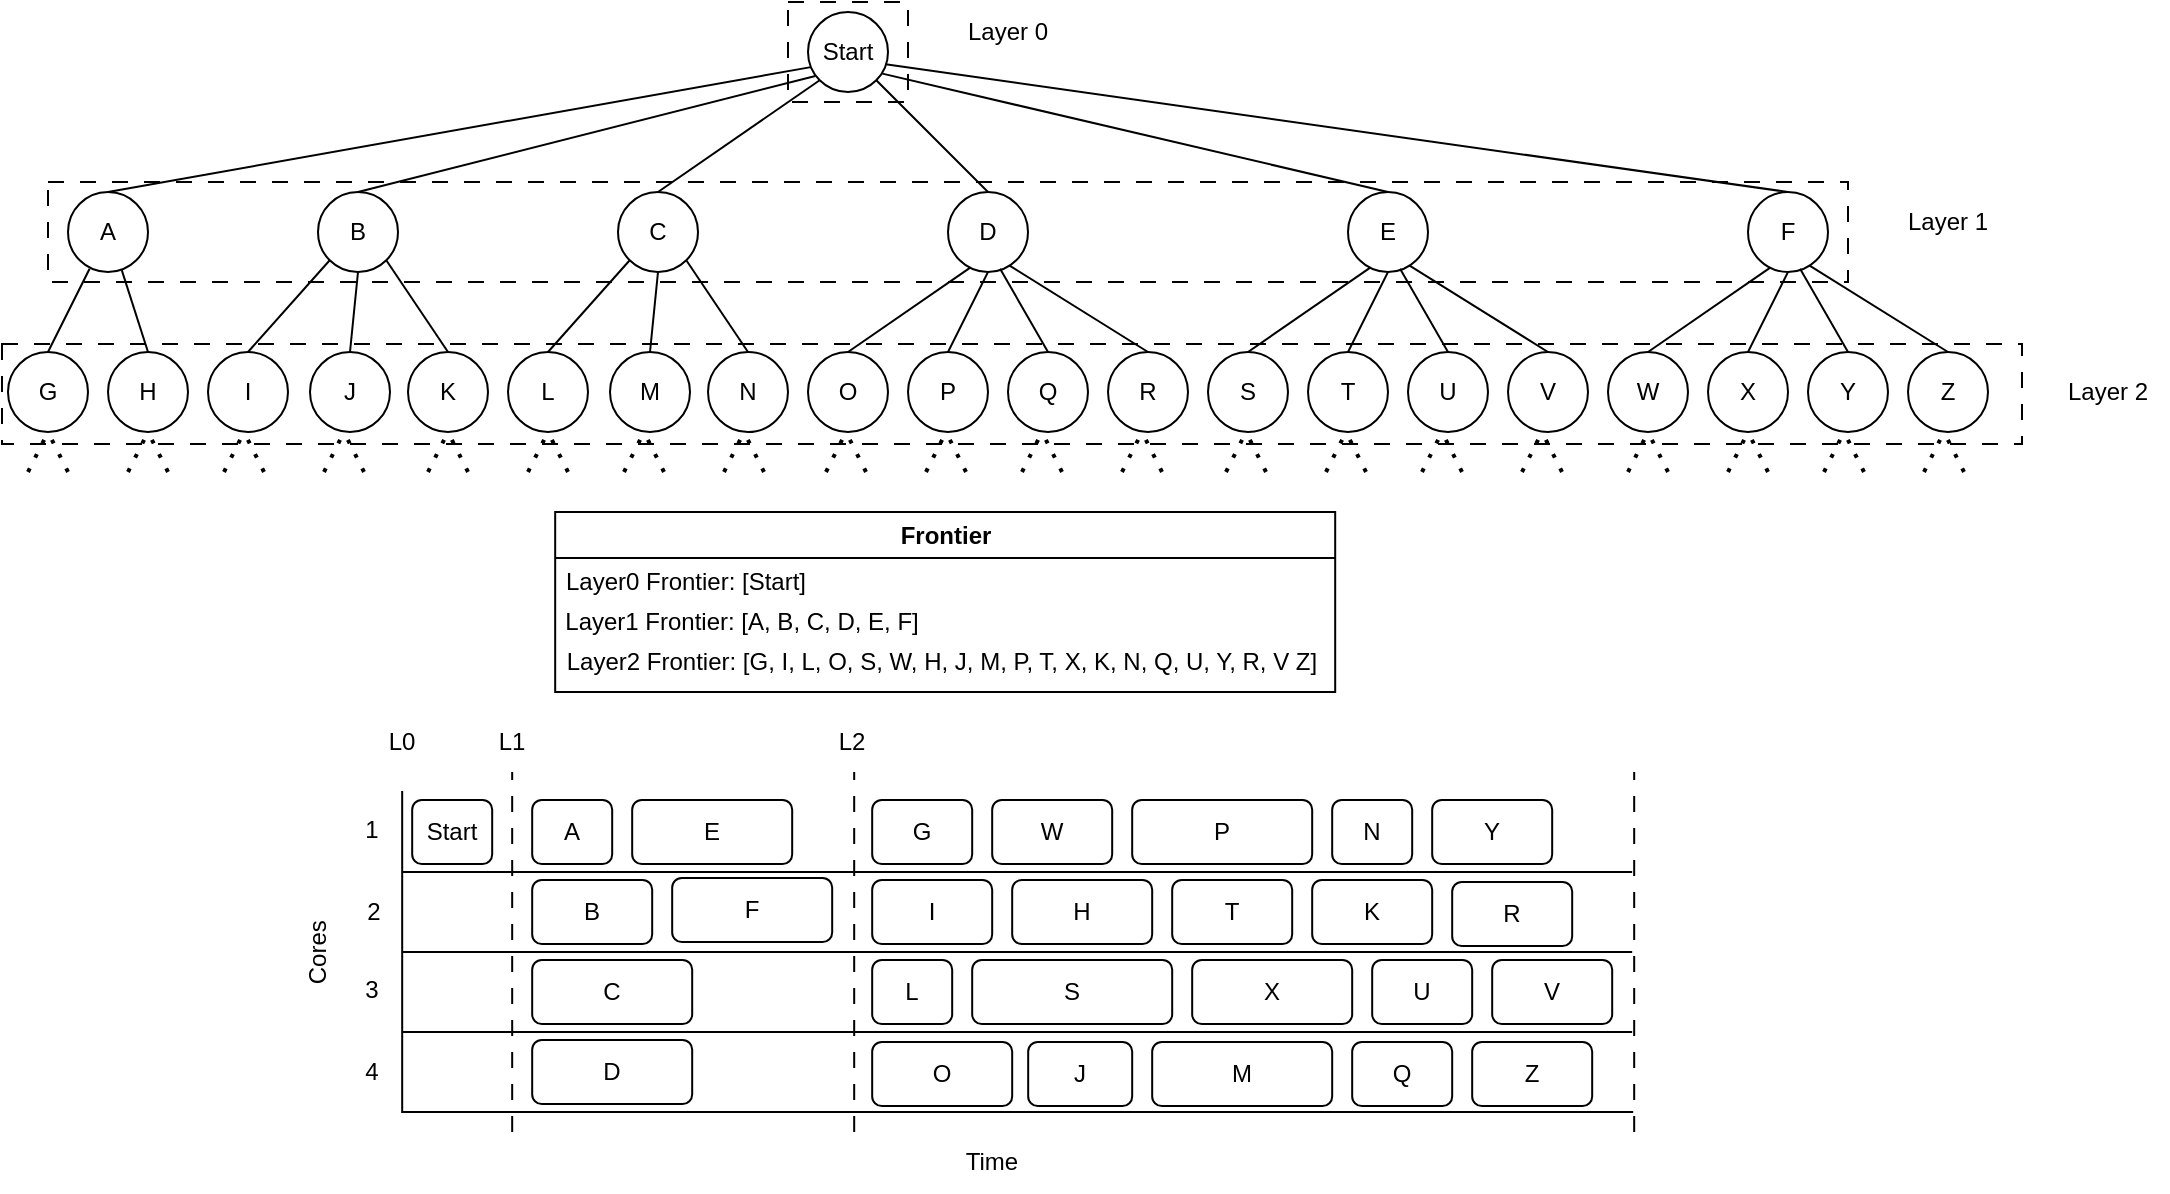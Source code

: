 <mxfile version="26.2.14">
  <diagram name="Page-1" id="uaMm4SDR-q0XfPR3CSGH">
    <mxGraphModel dx="1722" dy="1040" grid="1" gridSize="10" guides="1" tooltips="1" connect="1" arrows="1" fold="1" page="1" pageScale="1" pageWidth="850" pageHeight="1100" math="1" shadow="0">
      <root>
        <mxCell id="0" />
        <mxCell id="1" parent="0" />
        <mxCell id="ebCbkRVBjpw3awejZStd-2" value="Start" style="ellipse;whiteSpace=wrap;html=1;aspect=fixed;" parent="1" vertex="1">
          <mxGeometry x="410" y="70" width="40" height="40" as="geometry" />
        </mxCell>
        <mxCell id="ebCbkRVBjpw3awejZStd-3" value="A" style="ellipse;whiteSpace=wrap;html=1;aspect=fixed;" parent="1" vertex="1">
          <mxGeometry x="40" y="160" width="40" height="40" as="geometry" />
        </mxCell>
        <mxCell id="ebCbkRVBjpw3awejZStd-11" value="B" style="ellipse;whiteSpace=wrap;html=1;aspect=fixed;" parent="1" vertex="1">
          <mxGeometry x="165" y="160" width="40" height="40" as="geometry" />
        </mxCell>
        <mxCell id="ebCbkRVBjpw3awejZStd-16" value="" style="endArrow=none;html=1;rounded=0;entryX=0.036;entryY=0.689;entryDx=0;entryDy=0;entryPerimeter=0;exitX=0.5;exitY=0;exitDx=0;exitDy=0;" parent="1" target="ebCbkRVBjpw3awejZStd-2" edge="1" source="ebCbkRVBjpw3awejZStd-3">
          <mxGeometry width="50" height="50" relative="1" as="geometry">
            <mxPoint x="210" y="160" as="sourcePoint" />
            <mxPoint x="260" y="110" as="targetPoint" />
          </mxGeometry>
        </mxCell>
        <mxCell id="ebCbkRVBjpw3awejZStd-17" value="" style="endArrow=none;html=1;rounded=0;entryX=0.092;entryY=0.799;entryDx=0;entryDy=0;entryPerimeter=0;exitX=0.5;exitY=0;exitDx=0;exitDy=0;" parent="1" source="ebCbkRVBjpw3awejZStd-11" target="ebCbkRVBjpw3awejZStd-2" edge="1">
          <mxGeometry width="50" height="50" relative="1" as="geometry">
            <mxPoint x="264" y="160" as="sourcePoint" />
            <mxPoint x="375" y="118" as="targetPoint" />
          </mxGeometry>
        </mxCell>
        <mxCell id="ebCbkRVBjpw3awejZStd-19" value="" style="endArrow=none;html=1;rounded=0;entryX=0;entryY=1;entryDx=0;entryDy=0;exitX=0.5;exitY=0;exitDx=0;exitDy=0;" parent="1" source="QKBSM7TQuIK_Stcnz63s-67" target="ebCbkRVBjpw3awejZStd-2" edge="1">
          <mxGeometry width="50" height="50" relative="1" as="geometry">
            <mxPoint x="350" y="160" as="sourcePoint" />
            <mxPoint x="421" y="118" as="targetPoint" />
          </mxGeometry>
        </mxCell>
        <mxCell id="QKBSM7TQuIK_Stcnz63s-1" value="G" style="ellipse;whiteSpace=wrap;html=1;aspect=fixed;" vertex="1" parent="1">
          <mxGeometry x="10" y="240" width="40" height="40" as="geometry" />
        </mxCell>
        <mxCell id="QKBSM7TQuIK_Stcnz63s-2" value="H" style="ellipse;whiteSpace=wrap;html=1;aspect=fixed;" vertex="1" parent="1">
          <mxGeometry x="60" y="240" width="40" height="40" as="geometry" />
        </mxCell>
        <mxCell id="QKBSM7TQuIK_Stcnz63s-3" value="I" style="ellipse;whiteSpace=wrap;html=1;aspect=fixed;" vertex="1" parent="1">
          <mxGeometry x="110" y="240" width="40" height="40" as="geometry" />
        </mxCell>
        <mxCell id="QKBSM7TQuIK_Stcnz63s-4" value="J" style="ellipse;whiteSpace=wrap;html=1;aspect=fixed;" vertex="1" parent="1">
          <mxGeometry x="161" y="240" width="40" height="40" as="geometry" />
        </mxCell>
        <mxCell id="QKBSM7TQuIK_Stcnz63s-5" value="K" style="ellipse;whiteSpace=wrap;html=1;aspect=fixed;" vertex="1" parent="1">
          <mxGeometry x="210" y="240" width="40" height="40" as="geometry" />
        </mxCell>
        <mxCell id="QKBSM7TQuIK_Stcnz63s-13" value="" style="endArrow=none;html=1;rounded=0;exitX=0.5;exitY=0;exitDx=0;exitDy=0;entryX=0.27;entryY=0.96;entryDx=0;entryDy=0;entryPerimeter=0;" edge="1" parent="1" source="QKBSM7TQuIK_Stcnz63s-1" target="ebCbkRVBjpw3awejZStd-3">
          <mxGeometry width="50" height="50" relative="1" as="geometry">
            <mxPoint x="80" y="240" as="sourcePoint" />
            <mxPoint x="130" y="190" as="targetPoint" />
          </mxGeometry>
        </mxCell>
        <mxCell id="QKBSM7TQuIK_Stcnz63s-14" value="" style="endArrow=none;html=1;rounded=0;exitX=0.5;exitY=0;exitDx=0;exitDy=0;entryX=0.672;entryY=0.977;entryDx=0;entryDy=0;entryPerimeter=0;" edge="1" parent="1" source="QKBSM7TQuIK_Stcnz63s-2" target="ebCbkRVBjpw3awejZStd-3">
          <mxGeometry width="50" height="50" relative="1" as="geometry">
            <mxPoint x="95" y="250" as="sourcePoint" />
            <mxPoint x="210" y="206" as="targetPoint" />
          </mxGeometry>
        </mxCell>
        <mxCell id="QKBSM7TQuIK_Stcnz63s-15" value="" style="endArrow=none;html=1;rounded=0;exitX=0.5;exitY=0;exitDx=0;exitDy=0;entryX=0;entryY=1;entryDx=0;entryDy=0;" edge="1" parent="1" source="QKBSM7TQuIK_Stcnz63s-3" target="ebCbkRVBjpw3awejZStd-11">
          <mxGeometry width="50" height="50" relative="1" as="geometry">
            <mxPoint x="190" y="240" as="sourcePoint" />
            <mxPoint x="251" y="194" as="targetPoint" />
          </mxGeometry>
        </mxCell>
        <mxCell id="QKBSM7TQuIK_Stcnz63s-16" value="" style="endArrow=none;html=1;rounded=0;exitX=0.5;exitY=0;exitDx=0;exitDy=0;entryX=0.5;entryY=1;entryDx=0;entryDy=0;" edge="1" parent="1" source="QKBSM7TQuIK_Stcnz63s-4" target="ebCbkRVBjpw3awejZStd-11">
          <mxGeometry width="50" height="50" relative="1" as="geometry">
            <mxPoint x="219" y="240" as="sourcePoint" />
            <mxPoint x="280" y="194" as="targetPoint" />
          </mxGeometry>
        </mxCell>
        <mxCell id="QKBSM7TQuIK_Stcnz63s-17" value="" style="endArrow=none;html=1;rounded=0;exitX=0.5;exitY=0;exitDx=0;exitDy=0;entryX=1;entryY=1;entryDx=0;entryDy=0;" edge="1" parent="1" source="QKBSM7TQuIK_Stcnz63s-5" target="ebCbkRVBjpw3awejZStd-11">
          <mxGeometry width="50" height="50" relative="1" as="geometry">
            <mxPoint x="205" y="246" as="sourcePoint" />
            <mxPoint x="266" y="200" as="targetPoint" />
          </mxGeometry>
        </mxCell>
        <mxCell id="QKBSM7TQuIK_Stcnz63s-30" value="D" style="ellipse;whiteSpace=wrap;html=1;aspect=fixed;" vertex="1" parent="1">
          <mxGeometry x="480" y="160" width="40" height="40" as="geometry" />
        </mxCell>
        <mxCell id="QKBSM7TQuIK_Stcnz63s-31" value="O" style="ellipse;whiteSpace=wrap;html=1;aspect=fixed;" vertex="1" parent="1">
          <mxGeometry x="410" y="240" width="40" height="40" as="geometry" />
        </mxCell>
        <mxCell id="QKBSM7TQuIK_Stcnz63s-32" value="P" style="ellipse;whiteSpace=wrap;html=1;aspect=fixed;" vertex="1" parent="1">
          <mxGeometry x="460" y="240" width="40" height="40" as="geometry" />
        </mxCell>
        <mxCell id="QKBSM7TQuIK_Stcnz63s-33" value="Q" style="ellipse;whiteSpace=wrap;html=1;aspect=fixed;" vertex="1" parent="1">
          <mxGeometry x="510" y="240" width="40" height="40" as="geometry" />
        </mxCell>
        <mxCell id="QKBSM7TQuIK_Stcnz63s-34" value="R" style="ellipse;whiteSpace=wrap;html=1;aspect=fixed;" vertex="1" parent="1">
          <mxGeometry x="560" y="240" width="40" height="40" as="geometry" />
        </mxCell>
        <mxCell id="QKBSM7TQuIK_Stcnz63s-35" value="" style="endArrow=none;html=1;rounded=0;exitX=0.5;exitY=0;exitDx=0;exitDy=0;entryX=0.278;entryY=0.946;entryDx=0;entryDy=0;entryPerimeter=0;" edge="1" parent="1" source="QKBSM7TQuIK_Stcnz63s-31" target="QKBSM7TQuIK_Stcnz63s-30">
          <mxGeometry width="50" height="50" relative="1" as="geometry">
            <mxPoint x="480" y="241" as="sourcePoint" />
            <mxPoint x="461" y="200" as="targetPoint" />
          </mxGeometry>
        </mxCell>
        <mxCell id="QKBSM7TQuIK_Stcnz63s-36" value="" style="endArrow=none;html=1;rounded=0;exitX=0.5;exitY=0;exitDx=0;exitDy=0;entryX=0.5;entryY=1;entryDx=0;entryDy=0;" edge="1" parent="1" source="QKBSM7TQuIK_Stcnz63s-32" target="QKBSM7TQuIK_Stcnz63s-30">
          <mxGeometry width="50" height="50" relative="1" as="geometry">
            <mxPoint x="530" y="242" as="sourcePoint" />
            <mxPoint x="496" y="200" as="targetPoint" />
          </mxGeometry>
        </mxCell>
        <mxCell id="QKBSM7TQuIK_Stcnz63s-37" value="" style="endArrow=none;html=1;rounded=0;exitX=0.5;exitY=0;exitDx=0;exitDy=0;entryX=0.651;entryY=0.959;entryDx=0;entryDy=0;entryPerimeter=0;" edge="1" parent="1" source="QKBSM7TQuIK_Stcnz63s-33" target="QKBSM7TQuIK_Stcnz63s-30">
          <mxGeometry width="50" height="50" relative="1" as="geometry">
            <mxPoint x="577" y="240" as="sourcePoint" />
            <mxPoint x="543" y="198" as="targetPoint" />
          </mxGeometry>
        </mxCell>
        <mxCell id="QKBSM7TQuIK_Stcnz63s-38" value="" style="endArrow=none;html=1;rounded=0;exitX=0.5;exitY=0;exitDx=0;exitDy=0;entryX=0.765;entryY=0.917;entryDx=0;entryDy=0;entryPerimeter=0;" edge="1" parent="1" source="QKBSM7TQuIK_Stcnz63s-34" target="QKBSM7TQuIK_Stcnz63s-30">
          <mxGeometry width="50" height="50" relative="1" as="geometry">
            <mxPoint x="634" y="242" as="sourcePoint" />
            <mxPoint x="600" y="200" as="targetPoint" />
          </mxGeometry>
        </mxCell>
        <mxCell id="QKBSM7TQuIK_Stcnz63s-39" value="E" style="ellipse;whiteSpace=wrap;html=1;aspect=fixed;" vertex="1" parent="1">
          <mxGeometry x="680" y="160" width="40" height="40" as="geometry" />
        </mxCell>
        <mxCell id="QKBSM7TQuIK_Stcnz63s-40" value="S" style="ellipse;whiteSpace=wrap;html=1;aspect=fixed;" vertex="1" parent="1">
          <mxGeometry x="610" y="240" width="40" height="40" as="geometry" />
        </mxCell>
        <mxCell id="QKBSM7TQuIK_Stcnz63s-41" value="T" style="ellipse;whiteSpace=wrap;html=1;aspect=fixed;" vertex="1" parent="1">
          <mxGeometry x="660" y="240" width="40" height="40" as="geometry" />
        </mxCell>
        <mxCell id="QKBSM7TQuIK_Stcnz63s-42" value="U" style="ellipse;whiteSpace=wrap;html=1;aspect=fixed;" vertex="1" parent="1">
          <mxGeometry x="710" y="240" width="40" height="40" as="geometry" />
        </mxCell>
        <mxCell id="QKBSM7TQuIK_Stcnz63s-43" value="V" style="ellipse;whiteSpace=wrap;html=1;aspect=fixed;" vertex="1" parent="1">
          <mxGeometry x="760" y="240" width="40" height="40" as="geometry" />
        </mxCell>
        <mxCell id="QKBSM7TQuIK_Stcnz63s-44" value="" style="endArrow=none;html=1;rounded=0;exitX=0.5;exitY=0;exitDx=0;exitDy=0;entryX=0.278;entryY=0.946;entryDx=0;entryDy=0;entryPerimeter=0;" edge="1" parent="1" source="QKBSM7TQuIK_Stcnz63s-40" target="QKBSM7TQuIK_Stcnz63s-39">
          <mxGeometry width="50" height="50" relative="1" as="geometry">
            <mxPoint x="680" y="241" as="sourcePoint" />
            <mxPoint x="661" y="200" as="targetPoint" />
          </mxGeometry>
        </mxCell>
        <mxCell id="QKBSM7TQuIK_Stcnz63s-45" value="" style="endArrow=none;html=1;rounded=0;exitX=0.5;exitY=0;exitDx=0;exitDy=0;entryX=0.5;entryY=1;entryDx=0;entryDy=0;" edge="1" parent="1" source="QKBSM7TQuIK_Stcnz63s-41" target="QKBSM7TQuIK_Stcnz63s-39">
          <mxGeometry width="50" height="50" relative="1" as="geometry">
            <mxPoint x="730" y="242" as="sourcePoint" />
            <mxPoint x="696" y="200" as="targetPoint" />
          </mxGeometry>
        </mxCell>
        <mxCell id="QKBSM7TQuIK_Stcnz63s-46" value="" style="endArrow=none;html=1;rounded=0;exitX=0.5;exitY=0;exitDx=0;exitDy=0;entryX=0.651;entryY=0.959;entryDx=0;entryDy=0;entryPerimeter=0;" edge="1" parent="1" source="QKBSM7TQuIK_Stcnz63s-42" target="QKBSM7TQuIK_Stcnz63s-39">
          <mxGeometry width="50" height="50" relative="1" as="geometry">
            <mxPoint x="777" y="240" as="sourcePoint" />
            <mxPoint x="743" y="198" as="targetPoint" />
          </mxGeometry>
        </mxCell>
        <mxCell id="QKBSM7TQuIK_Stcnz63s-47" value="" style="endArrow=none;html=1;rounded=0;exitX=0.5;exitY=0;exitDx=0;exitDy=0;entryX=0.765;entryY=0.917;entryDx=0;entryDy=0;entryPerimeter=0;" edge="1" parent="1" source="QKBSM7TQuIK_Stcnz63s-43" target="QKBSM7TQuIK_Stcnz63s-39">
          <mxGeometry width="50" height="50" relative="1" as="geometry">
            <mxPoint x="834" y="242" as="sourcePoint" />
            <mxPoint x="800" y="200" as="targetPoint" />
          </mxGeometry>
        </mxCell>
        <mxCell id="QKBSM7TQuIK_Stcnz63s-48" value="F" style="ellipse;whiteSpace=wrap;html=1;aspect=fixed;" vertex="1" parent="1">
          <mxGeometry x="880" y="160" width="40" height="40" as="geometry" />
        </mxCell>
        <mxCell id="QKBSM7TQuIK_Stcnz63s-49" value="W" style="ellipse;whiteSpace=wrap;html=1;aspect=fixed;" vertex="1" parent="1">
          <mxGeometry x="810" y="240" width="40" height="40" as="geometry" />
        </mxCell>
        <mxCell id="QKBSM7TQuIK_Stcnz63s-50" value="X" style="ellipse;whiteSpace=wrap;html=1;aspect=fixed;" vertex="1" parent="1">
          <mxGeometry x="860" y="240" width="40" height="40" as="geometry" />
        </mxCell>
        <mxCell id="QKBSM7TQuIK_Stcnz63s-51" value="Y" style="ellipse;whiteSpace=wrap;html=1;aspect=fixed;" vertex="1" parent="1">
          <mxGeometry x="910" y="240" width="40" height="40" as="geometry" />
        </mxCell>
        <mxCell id="QKBSM7TQuIK_Stcnz63s-52" value="Z" style="ellipse;whiteSpace=wrap;html=1;aspect=fixed;" vertex="1" parent="1">
          <mxGeometry x="960" y="240" width="40" height="40" as="geometry" />
        </mxCell>
        <mxCell id="QKBSM7TQuIK_Stcnz63s-53" value="" style="endArrow=none;html=1;rounded=0;exitX=0.5;exitY=0;exitDx=0;exitDy=0;entryX=0.278;entryY=0.946;entryDx=0;entryDy=0;entryPerimeter=0;" edge="1" parent="1" source="QKBSM7TQuIK_Stcnz63s-49" target="QKBSM7TQuIK_Stcnz63s-48">
          <mxGeometry width="50" height="50" relative="1" as="geometry">
            <mxPoint x="880" y="241" as="sourcePoint" />
            <mxPoint x="861" y="200" as="targetPoint" />
          </mxGeometry>
        </mxCell>
        <mxCell id="QKBSM7TQuIK_Stcnz63s-54" value="" style="endArrow=none;html=1;rounded=0;exitX=0.5;exitY=0;exitDx=0;exitDy=0;entryX=0.5;entryY=1;entryDx=0;entryDy=0;" edge="1" parent="1" source="QKBSM7TQuIK_Stcnz63s-50" target="QKBSM7TQuIK_Stcnz63s-48">
          <mxGeometry width="50" height="50" relative="1" as="geometry">
            <mxPoint x="930" y="242" as="sourcePoint" />
            <mxPoint x="896" y="200" as="targetPoint" />
          </mxGeometry>
        </mxCell>
        <mxCell id="QKBSM7TQuIK_Stcnz63s-55" value="" style="endArrow=none;html=1;rounded=0;exitX=0.5;exitY=0;exitDx=0;exitDy=0;entryX=0.651;entryY=0.959;entryDx=0;entryDy=0;entryPerimeter=0;" edge="1" parent="1" source="QKBSM7TQuIK_Stcnz63s-51" target="QKBSM7TQuIK_Stcnz63s-48">
          <mxGeometry width="50" height="50" relative="1" as="geometry">
            <mxPoint x="977" y="240" as="sourcePoint" />
            <mxPoint x="943" y="198" as="targetPoint" />
          </mxGeometry>
        </mxCell>
        <mxCell id="QKBSM7TQuIK_Stcnz63s-56" value="" style="endArrow=none;html=1;rounded=0;exitX=0.5;exitY=0;exitDx=0;exitDy=0;entryX=0.765;entryY=0.917;entryDx=0;entryDy=0;entryPerimeter=0;" edge="1" parent="1" source="QKBSM7TQuIK_Stcnz63s-52" target="QKBSM7TQuIK_Stcnz63s-48">
          <mxGeometry width="50" height="50" relative="1" as="geometry">
            <mxPoint x="1034" y="242" as="sourcePoint" />
            <mxPoint x="1000" y="200" as="targetPoint" />
          </mxGeometry>
        </mxCell>
        <mxCell id="QKBSM7TQuIK_Stcnz63s-57" value="" style="endArrow=none;html=1;rounded=0;entryX=0.97;entryY=0.653;entryDx=0;entryDy=0;exitX=0.5;exitY=0;exitDx=0;exitDy=0;entryPerimeter=0;" edge="1" parent="1" source="QKBSM7TQuIK_Stcnz63s-48" target="ebCbkRVBjpw3awejZStd-2">
          <mxGeometry width="50" height="50" relative="1" as="geometry">
            <mxPoint x="360" y="170" as="sourcePoint" />
            <mxPoint x="416" y="94" as="targetPoint" />
          </mxGeometry>
        </mxCell>
        <mxCell id="QKBSM7TQuIK_Stcnz63s-58" value="" style="endArrow=none;html=1;rounded=0;entryX=0.93;entryY=0.77;entryDx=0;entryDy=0;exitX=0.5;exitY=0;exitDx=0;exitDy=0;entryPerimeter=0;" edge="1" parent="1" source="QKBSM7TQuIK_Stcnz63s-39" target="ebCbkRVBjpw3awejZStd-2">
          <mxGeometry width="50" height="50" relative="1" as="geometry">
            <mxPoint x="960" y="170" as="sourcePoint" />
            <mxPoint x="449" y="86" as="targetPoint" />
          </mxGeometry>
        </mxCell>
        <mxCell id="QKBSM7TQuIK_Stcnz63s-59" value="" style="endArrow=none;html=1;rounded=0;entryX=1;entryY=1;entryDx=0;entryDy=0;exitX=0.5;exitY=0;exitDx=0;exitDy=0;" edge="1" parent="1" source="QKBSM7TQuIK_Stcnz63s-30" target="ebCbkRVBjpw3awejZStd-2">
          <mxGeometry width="50" height="50" relative="1" as="geometry">
            <mxPoint x="643" y="160" as="sourcePoint" />
            <mxPoint x="330" y="81" as="targetPoint" />
          </mxGeometry>
        </mxCell>
        <mxCell id="QKBSM7TQuIK_Stcnz63s-67" value="C" style="ellipse;whiteSpace=wrap;html=1;aspect=fixed;" vertex="1" parent="1">
          <mxGeometry x="315" y="160" width="40" height="40" as="geometry" />
        </mxCell>
        <mxCell id="QKBSM7TQuIK_Stcnz63s-68" value="L" style="ellipse;whiteSpace=wrap;html=1;aspect=fixed;" vertex="1" parent="1">
          <mxGeometry x="260" y="240" width="40" height="40" as="geometry" />
        </mxCell>
        <mxCell id="QKBSM7TQuIK_Stcnz63s-69" value="M" style="ellipse;whiteSpace=wrap;html=1;aspect=fixed;" vertex="1" parent="1">
          <mxGeometry x="311" y="240" width="40" height="40" as="geometry" />
        </mxCell>
        <mxCell id="QKBSM7TQuIK_Stcnz63s-70" value="N" style="ellipse;whiteSpace=wrap;html=1;aspect=fixed;" vertex="1" parent="1">
          <mxGeometry x="360" y="240" width="40" height="40" as="geometry" />
        </mxCell>
        <mxCell id="QKBSM7TQuIK_Stcnz63s-71" value="" style="endArrow=none;html=1;rounded=0;exitX=0.5;exitY=0;exitDx=0;exitDy=0;entryX=0;entryY=1;entryDx=0;entryDy=0;" edge="1" parent="1" source="QKBSM7TQuIK_Stcnz63s-68" target="QKBSM7TQuIK_Stcnz63s-67">
          <mxGeometry width="50" height="50" relative="1" as="geometry">
            <mxPoint x="340" y="240" as="sourcePoint" />
            <mxPoint x="401" y="194" as="targetPoint" />
          </mxGeometry>
        </mxCell>
        <mxCell id="QKBSM7TQuIK_Stcnz63s-72" value="" style="endArrow=none;html=1;rounded=0;exitX=0.5;exitY=0;exitDx=0;exitDy=0;entryX=0.5;entryY=1;entryDx=0;entryDy=0;" edge="1" parent="1" source="QKBSM7TQuIK_Stcnz63s-69" target="QKBSM7TQuIK_Stcnz63s-67">
          <mxGeometry width="50" height="50" relative="1" as="geometry">
            <mxPoint x="369" y="240" as="sourcePoint" />
            <mxPoint x="430" y="194" as="targetPoint" />
          </mxGeometry>
        </mxCell>
        <mxCell id="QKBSM7TQuIK_Stcnz63s-73" value="" style="endArrow=none;html=1;rounded=0;exitX=0.5;exitY=0;exitDx=0;exitDy=0;entryX=1;entryY=1;entryDx=0;entryDy=0;" edge="1" parent="1" source="QKBSM7TQuIK_Stcnz63s-70" target="QKBSM7TQuIK_Stcnz63s-67">
          <mxGeometry width="50" height="50" relative="1" as="geometry">
            <mxPoint x="355" y="246" as="sourcePoint" />
            <mxPoint x="416" y="200" as="targetPoint" />
          </mxGeometry>
        </mxCell>
        <mxCell id="QKBSM7TQuIK_Stcnz63s-75" value="" style="rounded=0;whiteSpace=wrap;html=1;fillColor=none;dashed=1;dashPattern=8 8;" vertex="1" parent="1">
          <mxGeometry x="30" y="155" width="900" height="50" as="geometry" />
        </mxCell>
        <mxCell id="QKBSM7TQuIK_Stcnz63s-76" value="" style="rounded=0;whiteSpace=wrap;html=1;fillColor=none;dashed=1;dashPattern=8 8;" vertex="1" parent="1">
          <mxGeometry x="7" y="236" width="1010" height="50" as="geometry" />
        </mxCell>
        <mxCell id="QKBSM7TQuIK_Stcnz63s-77" value="Layer 1" style="text;html=1;align=center;verticalAlign=middle;whiteSpace=wrap;rounded=0;" vertex="1" parent="1">
          <mxGeometry x="950" y="160" width="60" height="30" as="geometry" />
        </mxCell>
        <mxCell id="QKBSM7TQuIK_Stcnz63s-78" value="Layer 2" style="text;html=1;align=center;verticalAlign=middle;whiteSpace=wrap;rounded=0;" vertex="1" parent="1">
          <mxGeometry x="1030" y="245" width="60" height="30" as="geometry" />
        </mxCell>
        <mxCell id="QKBSM7TQuIK_Stcnz63s-80" value="" style="rounded=0;whiteSpace=wrap;html=1;fillColor=none;dashed=1;dashPattern=8 8;" vertex="1" parent="1">
          <mxGeometry x="400" y="65" width="60" height="50" as="geometry" />
        </mxCell>
        <mxCell id="QKBSM7TQuIK_Stcnz63s-81" value="Layer 0" style="text;html=1;align=center;verticalAlign=middle;whiteSpace=wrap;rounded=0;" vertex="1" parent="1">
          <mxGeometry x="480" y="65" width="60" height="30" as="geometry" />
        </mxCell>
        <mxCell id="QKBSM7TQuIK_Stcnz63s-82" value="Layer0 Frontier: [Start]" style="text;html=1;align=center;verticalAlign=middle;whiteSpace=wrap;rounded=0;" vertex="1" parent="1">
          <mxGeometry x="283.59" y="340" width="130" height="30" as="geometry" />
        </mxCell>
        <mxCell id="QKBSM7TQuIK_Stcnz63s-86" value="Layer2 Frontier: [G, I, L, O, S, W, H, J, M, P, T, X, K, N, Q, U, Y, R, V Z]" style="text;html=1;align=center;verticalAlign=middle;whiteSpace=wrap;rounded=0;" vertex="1" parent="1">
          <mxGeometry x="281.59" y="380" width="390" height="30" as="geometry" />
        </mxCell>
        <mxCell id="QKBSM7TQuIK_Stcnz63s-87" value="Layer1 Frontier: [A, B, C, D, E, F]" style="text;html=1;align=center;verticalAlign=middle;whiteSpace=wrap;rounded=0;" vertex="1" parent="1">
          <mxGeometry x="276.59" y="360" width="200" height="30" as="geometry" />
        </mxCell>
        <mxCell id="QKBSM7TQuIK_Stcnz63s-102" value="" style="shape=table;startSize=0;container=1;collapsible=0;childLayout=tableLayout;rounded=0;shadow=0;swimlaneLine=1;rowLines=1;columnLines=0;swimlaneHead=1;swimlaneBody=1;horizontal=1;top=0;bottom=1;left=1;right=0;" vertex="1" parent="1">
          <mxGeometry x="207.09" y="460" width="615" height="160" as="geometry" />
        </mxCell>
        <mxCell id="QKBSM7TQuIK_Stcnz63s-103" value="" style="shape=tableRow;horizontal=0;startSize=0;swimlaneHead=0;swimlaneBody=0;strokeColor=inherit;top=0;left=0;bottom=0;right=0;collapsible=0;dropTarget=0;fillColor=none;points=[[0,0.5],[1,0.5]];portConstraint=eastwest;" vertex="1" parent="QKBSM7TQuIK_Stcnz63s-102">
          <mxGeometry width="615" height="40" as="geometry" />
        </mxCell>
        <mxCell id="QKBSM7TQuIK_Stcnz63s-104" value="" style="shape=partialRectangle;html=1;whiteSpace=wrap;connectable=0;strokeColor=inherit;overflow=hidden;fillColor=none;top=0;left=0;bottom=0;right=0;pointerEvents=1;" vertex="1" parent="QKBSM7TQuIK_Stcnz63s-103">
          <mxGeometry width="44" height="40" as="geometry">
            <mxRectangle width="44" height="40" as="alternateBounds" />
          </mxGeometry>
        </mxCell>
        <mxCell id="QKBSM7TQuIK_Stcnz63s-105" value="" style="shape=partialRectangle;html=1;whiteSpace=wrap;connectable=0;strokeColor=inherit;overflow=hidden;fillColor=none;top=0;left=0;bottom=0;right=0;pointerEvents=1;" vertex="1" parent="QKBSM7TQuIK_Stcnz63s-103">
          <mxGeometry x="44" width="44" height="40" as="geometry">
            <mxRectangle width="44" height="40" as="alternateBounds" />
          </mxGeometry>
        </mxCell>
        <mxCell id="QKBSM7TQuIK_Stcnz63s-106" value="" style="shape=partialRectangle;html=1;whiteSpace=wrap;connectable=0;strokeColor=inherit;overflow=hidden;fillColor=none;top=0;left=0;bottom=0;right=0;pointerEvents=1;" vertex="1" parent="QKBSM7TQuIK_Stcnz63s-103">
          <mxGeometry x="88" width="44" height="40" as="geometry">
            <mxRectangle width="44" height="40" as="alternateBounds" />
          </mxGeometry>
        </mxCell>
        <mxCell id="QKBSM7TQuIK_Stcnz63s-107" value="" style="shape=partialRectangle;html=1;whiteSpace=wrap;connectable=0;strokeColor=inherit;overflow=hidden;fillColor=none;top=0;left=0;bottom=0;right=0;pointerEvents=1;" vertex="1" parent="QKBSM7TQuIK_Stcnz63s-103">
          <mxGeometry x="132" width="44" height="40" as="geometry">
            <mxRectangle width="44" height="40" as="alternateBounds" />
          </mxGeometry>
        </mxCell>
        <mxCell id="QKBSM7TQuIK_Stcnz63s-108" value="" style="shape=partialRectangle;html=1;whiteSpace=wrap;connectable=0;strokeColor=inherit;overflow=hidden;fillColor=none;top=0;left=0;bottom=0;right=0;pointerEvents=1;" vertex="1" parent="QKBSM7TQuIK_Stcnz63s-103">
          <mxGeometry x="176" width="44" height="40" as="geometry">
            <mxRectangle width="44" height="40" as="alternateBounds" />
          </mxGeometry>
        </mxCell>
        <mxCell id="QKBSM7TQuIK_Stcnz63s-109" value="" style="shape=partialRectangle;html=1;whiteSpace=wrap;connectable=0;strokeColor=inherit;overflow=hidden;fillColor=none;top=0;left=0;bottom=0;right=0;pointerEvents=1;" vertex="1" parent="QKBSM7TQuIK_Stcnz63s-103">
          <mxGeometry x="220" width="44" height="40" as="geometry">
            <mxRectangle width="44" height="40" as="alternateBounds" />
          </mxGeometry>
        </mxCell>
        <mxCell id="QKBSM7TQuIK_Stcnz63s-110" value="" style="shape=partialRectangle;html=1;whiteSpace=wrap;connectable=0;strokeColor=inherit;overflow=hidden;fillColor=none;top=0;left=0;bottom=0;right=0;pointerEvents=1;" vertex="1" parent="QKBSM7TQuIK_Stcnz63s-103">
          <mxGeometry x="264" width="44" height="40" as="geometry">
            <mxRectangle width="44" height="40" as="alternateBounds" />
          </mxGeometry>
        </mxCell>
        <mxCell id="QKBSM7TQuIK_Stcnz63s-111" value="" style="shape=partialRectangle;html=1;whiteSpace=wrap;connectable=0;strokeColor=inherit;overflow=hidden;fillColor=none;top=0;left=0;bottom=0;right=0;pointerEvents=1;" vertex="1" parent="QKBSM7TQuIK_Stcnz63s-103">
          <mxGeometry x="308" width="43" height="40" as="geometry">
            <mxRectangle width="43" height="40" as="alternateBounds" />
          </mxGeometry>
        </mxCell>
        <mxCell id="QKBSM7TQuIK_Stcnz63s-112" value="" style="shape=partialRectangle;html=1;whiteSpace=wrap;connectable=0;strokeColor=inherit;overflow=hidden;fillColor=none;top=0;left=0;bottom=0;right=0;pointerEvents=1;" vertex="1" parent="QKBSM7TQuIK_Stcnz63s-103">
          <mxGeometry x="351" width="44" height="40" as="geometry">
            <mxRectangle width="44" height="40" as="alternateBounds" />
          </mxGeometry>
        </mxCell>
        <mxCell id="QKBSM7TQuIK_Stcnz63s-113" value="" style="shape=partialRectangle;html=1;whiteSpace=wrap;connectable=0;strokeColor=inherit;overflow=hidden;fillColor=none;top=0;left=0;bottom=0;right=0;pointerEvents=1;" vertex="1" parent="QKBSM7TQuIK_Stcnz63s-103">
          <mxGeometry x="395" width="44" height="40" as="geometry">
            <mxRectangle width="44" height="40" as="alternateBounds" />
          </mxGeometry>
        </mxCell>
        <mxCell id="QKBSM7TQuIK_Stcnz63s-114" value="" style="shape=partialRectangle;html=1;whiteSpace=wrap;connectable=0;strokeColor=inherit;overflow=hidden;fillColor=none;top=0;left=0;bottom=0;right=0;pointerEvents=1;" vertex="1" parent="QKBSM7TQuIK_Stcnz63s-103">
          <mxGeometry x="439" width="44" height="40" as="geometry">
            <mxRectangle width="44" height="40" as="alternateBounds" />
          </mxGeometry>
        </mxCell>
        <mxCell id="QKBSM7TQuIK_Stcnz63s-115" value="" style="shape=partialRectangle;html=1;whiteSpace=wrap;connectable=0;strokeColor=inherit;overflow=hidden;fillColor=none;top=0;left=0;bottom=0;right=0;pointerEvents=1;" vertex="1" parent="QKBSM7TQuIK_Stcnz63s-103">
          <mxGeometry x="483" width="44" height="40" as="geometry">
            <mxRectangle width="44" height="40" as="alternateBounds" />
          </mxGeometry>
        </mxCell>
        <mxCell id="QKBSM7TQuIK_Stcnz63s-116" value="" style="shape=partialRectangle;html=1;whiteSpace=wrap;connectable=0;strokeColor=inherit;overflow=hidden;fillColor=none;top=0;left=0;bottom=0;right=0;pointerEvents=1;" vertex="1" parent="QKBSM7TQuIK_Stcnz63s-103">
          <mxGeometry x="527" width="44" height="40" as="geometry">
            <mxRectangle width="44" height="40" as="alternateBounds" />
          </mxGeometry>
        </mxCell>
        <mxCell id="QKBSM7TQuIK_Stcnz63s-117" value="" style="shape=partialRectangle;html=1;whiteSpace=wrap;connectable=0;strokeColor=inherit;overflow=hidden;fillColor=none;top=0;left=0;bottom=0;right=0;pointerEvents=1;" vertex="1" parent="QKBSM7TQuIK_Stcnz63s-103">
          <mxGeometry x="571" width="44" height="40" as="geometry">
            <mxRectangle width="44" height="40" as="alternateBounds" />
          </mxGeometry>
        </mxCell>
        <mxCell id="QKBSM7TQuIK_Stcnz63s-118" value="" style="shape=tableRow;horizontal=0;startSize=0;swimlaneHead=0;swimlaneBody=0;strokeColor=inherit;top=0;left=0;bottom=0;right=0;collapsible=0;dropTarget=0;fillColor=none;points=[[0,0.5],[1,0.5]];portConstraint=eastwest;" vertex="1" parent="QKBSM7TQuIK_Stcnz63s-102">
          <mxGeometry y="40" width="615" height="40" as="geometry" />
        </mxCell>
        <mxCell id="QKBSM7TQuIK_Stcnz63s-119" value="" style="shape=partialRectangle;html=1;whiteSpace=wrap;connectable=0;strokeColor=inherit;overflow=hidden;fillColor=none;top=0;left=0;bottom=0;right=0;pointerEvents=1;" vertex="1" parent="QKBSM7TQuIK_Stcnz63s-118">
          <mxGeometry width="44" height="40" as="geometry">
            <mxRectangle width="44" height="40" as="alternateBounds" />
          </mxGeometry>
        </mxCell>
        <mxCell id="QKBSM7TQuIK_Stcnz63s-120" value="" style="shape=partialRectangle;html=1;whiteSpace=wrap;connectable=0;strokeColor=inherit;overflow=hidden;fillColor=none;top=0;left=0;bottom=0;right=0;pointerEvents=1;" vertex="1" parent="QKBSM7TQuIK_Stcnz63s-118">
          <mxGeometry x="44" width="44" height="40" as="geometry">
            <mxRectangle width="44" height="40" as="alternateBounds" />
          </mxGeometry>
        </mxCell>
        <mxCell id="QKBSM7TQuIK_Stcnz63s-121" value="" style="shape=partialRectangle;html=1;whiteSpace=wrap;connectable=0;strokeColor=inherit;overflow=hidden;fillColor=none;top=0;left=0;bottom=0;right=0;pointerEvents=1;" vertex="1" parent="QKBSM7TQuIK_Stcnz63s-118">
          <mxGeometry x="88" width="44" height="40" as="geometry">
            <mxRectangle width="44" height="40" as="alternateBounds" />
          </mxGeometry>
        </mxCell>
        <mxCell id="QKBSM7TQuIK_Stcnz63s-122" value="" style="shape=partialRectangle;html=1;whiteSpace=wrap;connectable=0;strokeColor=inherit;overflow=hidden;fillColor=none;top=0;left=0;bottom=0;right=0;pointerEvents=1;" vertex="1" parent="QKBSM7TQuIK_Stcnz63s-118">
          <mxGeometry x="132" width="44" height="40" as="geometry">
            <mxRectangle width="44" height="40" as="alternateBounds" />
          </mxGeometry>
        </mxCell>
        <mxCell id="QKBSM7TQuIK_Stcnz63s-123" value="" style="shape=partialRectangle;html=1;whiteSpace=wrap;connectable=0;strokeColor=inherit;overflow=hidden;fillColor=none;top=0;left=0;bottom=0;right=0;pointerEvents=1;" vertex="1" parent="QKBSM7TQuIK_Stcnz63s-118">
          <mxGeometry x="176" width="44" height="40" as="geometry">
            <mxRectangle width="44" height="40" as="alternateBounds" />
          </mxGeometry>
        </mxCell>
        <mxCell id="QKBSM7TQuIK_Stcnz63s-124" value="" style="shape=partialRectangle;html=1;whiteSpace=wrap;connectable=0;strokeColor=inherit;overflow=hidden;fillColor=none;top=0;left=0;bottom=0;right=0;pointerEvents=1;" vertex="1" parent="QKBSM7TQuIK_Stcnz63s-118">
          <mxGeometry x="220" width="44" height="40" as="geometry">
            <mxRectangle width="44" height="40" as="alternateBounds" />
          </mxGeometry>
        </mxCell>
        <mxCell id="QKBSM7TQuIK_Stcnz63s-125" value="" style="shape=partialRectangle;html=1;whiteSpace=wrap;connectable=0;strokeColor=inherit;overflow=hidden;fillColor=none;top=0;left=0;bottom=0;right=0;pointerEvents=1;" vertex="1" parent="QKBSM7TQuIK_Stcnz63s-118">
          <mxGeometry x="264" width="44" height="40" as="geometry">
            <mxRectangle width="44" height="40" as="alternateBounds" />
          </mxGeometry>
        </mxCell>
        <mxCell id="QKBSM7TQuIK_Stcnz63s-126" value="" style="shape=partialRectangle;html=1;whiteSpace=wrap;connectable=0;strokeColor=inherit;overflow=hidden;fillColor=none;top=0;left=0;bottom=0;right=0;pointerEvents=1;" vertex="1" parent="QKBSM7TQuIK_Stcnz63s-118">
          <mxGeometry x="308" width="43" height="40" as="geometry">
            <mxRectangle width="43" height="40" as="alternateBounds" />
          </mxGeometry>
        </mxCell>
        <mxCell id="QKBSM7TQuIK_Stcnz63s-127" value="" style="shape=partialRectangle;html=1;whiteSpace=wrap;connectable=0;strokeColor=inherit;overflow=hidden;fillColor=none;top=0;left=0;bottom=0;right=0;pointerEvents=1;" vertex="1" parent="QKBSM7TQuIK_Stcnz63s-118">
          <mxGeometry x="351" width="44" height="40" as="geometry">
            <mxRectangle width="44" height="40" as="alternateBounds" />
          </mxGeometry>
        </mxCell>
        <mxCell id="QKBSM7TQuIK_Stcnz63s-128" value="" style="shape=partialRectangle;html=1;whiteSpace=wrap;connectable=0;strokeColor=inherit;overflow=hidden;fillColor=none;top=0;left=0;bottom=0;right=0;pointerEvents=1;" vertex="1" parent="QKBSM7TQuIK_Stcnz63s-118">
          <mxGeometry x="395" width="44" height="40" as="geometry">
            <mxRectangle width="44" height="40" as="alternateBounds" />
          </mxGeometry>
        </mxCell>
        <mxCell id="QKBSM7TQuIK_Stcnz63s-129" value="" style="shape=partialRectangle;html=1;whiteSpace=wrap;connectable=0;strokeColor=inherit;overflow=hidden;fillColor=none;top=0;left=0;bottom=0;right=0;pointerEvents=1;" vertex="1" parent="QKBSM7TQuIK_Stcnz63s-118">
          <mxGeometry x="439" width="44" height="40" as="geometry">
            <mxRectangle width="44" height="40" as="alternateBounds" />
          </mxGeometry>
        </mxCell>
        <mxCell id="QKBSM7TQuIK_Stcnz63s-130" value="" style="shape=partialRectangle;html=1;whiteSpace=wrap;connectable=0;strokeColor=inherit;overflow=hidden;fillColor=none;top=0;left=0;bottom=0;right=0;pointerEvents=1;" vertex="1" parent="QKBSM7TQuIK_Stcnz63s-118">
          <mxGeometry x="483" width="44" height="40" as="geometry">
            <mxRectangle width="44" height="40" as="alternateBounds" />
          </mxGeometry>
        </mxCell>
        <mxCell id="QKBSM7TQuIK_Stcnz63s-131" value="" style="shape=partialRectangle;html=1;whiteSpace=wrap;connectable=0;strokeColor=inherit;overflow=hidden;fillColor=none;top=0;left=0;bottom=0;right=0;pointerEvents=1;" vertex="1" parent="QKBSM7TQuIK_Stcnz63s-118">
          <mxGeometry x="527" width="44" height="40" as="geometry">
            <mxRectangle width="44" height="40" as="alternateBounds" />
          </mxGeometry>
        </mxCell>
        <mxCell id="QKBSM7TQuIK_Stcnz63s-132" value="" style="shape=partialRectangle;html=1;whiteSpace=wrap;connectable=0;strokeColor=inherit;overflow=hidden;fillColor=none;top=0;left=0;bottom=0;right=0;pointerEvents=1;" vertex="1" parent="QKBSM7TQuIK_Stcnz63s-118">
          <mxGeometry x="571" width="44" height="40" as="geometry">
            <mxRectangle width="44" height="40" as="alternateBounds" />
          </mxGeometry>
        </mxCell>
        <mxCell id="QKBSM7TQuIK_Stcnz63s-133" value="" style="shape=tableRow;horizontal=0;startSize=0;swimlaneHead=0;swimlaneBody=0;strokeColor=inherit;top=0;left=0;bottom=0;right=0;collapsible=0;dropTarget=0;fillColor=none;points=[[0,0.5],[1,0.5]];portConstraint=eastwest;" vertex="1" parent="QKBSM7TQuIK_Stcnz63s-102">
          <mxGeometry y="80" width="615" height="40" as="geometry" />
        </mxCell>
        <mxCell id="QKBSM7TQuIK_Stcnz63s-134" value="" style="shape=partialRectangle;html=1;whiteSpace=wrap;connectable=0;strokeColor=inherit;overflow=hidden;fillColor=none;top=0;left=0;bottom=0;right=0;pointerEvents=1;" vertex="1" parent="QKBSM7TQuIK_Stcnz63s-133">
          <mxGeometry width="44" height="40" as="geometry">
            <mxRectangle width="44" height="40" as="alternateBounds" />
          </mxGeometry>
        </mxCell>
        <mxCell id="QKBSM7TQuIK_Stcnz63s-135" value="" style="shape=partialRectangle;html=1;whiteSpace=wrap;connectable=0;strokeColor=inherit;overflow=hidden;fillColor=none;top=0;left=0;bottom=0;right=0;pointerEvents=1;" vertex="1" parent="QKBSM7TQuIK_Stcnz63s-133">
          <mxGeometry x="44" width="44" height="40" as="geometry">
            <mxRectangle width="44" height="40" as="alternateBounds" />
          </mxGeometry>
        </mxCell>
        <mxCell id="QKBSM7TQuIK_Stcnz63s-136" value="" style="shape=partialRectangle;html=1;whiteSpace=wrap;connectable=0;strokeColor=inherit;overflow=hidden;fillColor=none;top=0;left=0;bottom=0;right=0;pointerEvents=1;" vertex="1" parent="QKBSM7TQuIK_Stcnz63s-133">
          <mxGeometry x="88" width="44" height="40" as="geometry">
            <mxRectangle width="44" height="40" as="alternateBounds" />
          </mxGeometry>
        </mxCell>
        <mxCell id="QKBSM7TQuIK_Stcnz63s-137" value="" style="shape=partialRectangle;html=1;whiteSpace=wrap;connectable=0;strokeColor=inherit;overflow=hidden;fillColor=none;top=0;left=0;bottom=0;right=0;pointerEvents=1;" vertex="1" parent="QKBSM7TQuIK_Stcnz63s-133">
          <mxGeometry x="132" width="44" height="40" as="geometry">
            <mxRectangle width="44" height="40" as="alternateBounds" />
          </mxGeometry>
        </mxCell>
        <mxCell id="QKBSM7TQuIK_Stcnz63s-138" value="" style="shape=partialRectangle;html=1;whiteSpace=wrap;connectable=0;strokeColor=inherit;overflow=hidden;fillColor=none;top=0;left=0;bottom=0;right=0;pointerEvents=1;" vertex="1" parent="QKBSM7TQuIK_Stcnz63s-133">
          <mxGeometry x="176" width="44" height="40" as="geometry">
            <mxRectangle width="44" height="40" as="alternateBounds" />
          </mxGeometry>
        </mxCell>
        <mxCell id="QKBSM7TQuIK_Stcnz63s-139" value="" style="shape=partialRectangle;html=1;whiteSpace=wrap;connectable=0;strokeColor=inherit;overflow=hidden;fillColor=none;top=0;left=0;bottom=0;right=0;pointerEvents=1;" vertex="1" parent="QKBSM7TQuIK_Stcnz63s-133">
          <mxGeometry x="220" width="44" height="40" as="geometry">
            <mxRectangle width="44" height="40" as="alternateBounds" />
          </mxGeometry>
        </mxCell>
        <mxCell id="QKBSM7TQuIK_Stcnz63s-140" value="" style="shape=partialRectangle;html=1;whiteSpace=wrap;connectable=0;strokeColor=inherit;overflow=hidden;fillColor=none;top=0;left=0;bottom=0;right=0;pointerEvents=1;" vertex="1" parent="QKBSM7TQuIK_Stcnz63s-133">
          <mxGeometry x="264" width="44" height="40" as="geometry">
            <mxRectangle width="44" height="40" as="alternateBounds" />
          </mxGeometry>
        </mxCell>
        <mxCell id="QKBSM7TQuIK_Stcnz63s-141" value="" style="shape=partialRectangle;html=1;whiteSpace=wrap;connectable=0;strokeColor=inherit;overflow=hidden;fillColor=none;top=0;left=0;bottom=0;right=0;pointerEvents=1;" vertex="1" parent="QKBSM7TQuIK_Stcnz63s-133">
          <mxGeometry x="308" width="43" height="40" as="geometry">
            <mxRectangle width="43" height="40" as="alternateBounds" />
          </mxGeometry>
        </mxCell>
        <mxCell id="QKBSM7TQuIK_Stcnz63s-142" value="" style="shape=partialRectangle;html=1;whiteSpace=wrap;connectable=0;strokeColor=inherit;overflow=hidden;fillColor=none;top=0;left=0;bottom=0;right=0;pointerEvents=1;" vertex="1" parent="QKBSM7TQuIK_Stcnz63s-133">
          <mxGeometry x="351" width="44" height="40" as="geometry">
            <mxRectangle width="44" height="40" as="alternateBounds" />
          </mxGeometry>
        </mxCell>
        <mxCell id="QKBSM7TQuIK_Stcnz63s-143" value="" style="shape=partialRectangle;html=1;whiteSpace=wrap;connectable=0;strokeColor=inherit;overflow=hidden;fillColor=none;top=0;left=0;bottom=0;right=0;pointerEvents=1;" vertex="1" parent="QKBSM7TQuIK_Stcnz63s-133">
          <mxGeometry x="395" width="44" height="40" as="geometry">
            <mxRectangle width="44" height="40" as="alternateBounds" />
          </mxGeometry>
        </mxCell>
        <mxCell id="QKBSM7TQuIK_Stcnz63s-144" value="" style="shape=partialRectangle;html=1;whiteSpace=wrap;connectable=0;strokeColor=inherit;overflow=hidden;fillColor=none;top=0;left=0;bottom=0;right=0;pointerEvents=1;" vertex="1" parent="QKBSM7TQuIK_Stcnz63s-133">
          <mxGeometry x="439" width="44" height="40" as="geometry">
            <mxRectangle width="44" height="40" as="alternateBounds" />
          </mxGeometry>
        </mxCell>
        <mxCell id="QKBSM7TQuIK_Stcnz63s-145" value="" style="shape=partialRectangle;html=1;whiteSpace=wrap;connectable=0;strokeColor=inherit;overflow=hidden;fillColor=none;top=0;left=0;bottom=0;right=0;pointerEvents=1;" vertex="1" parent="QKBSM7TQuIK_Stcnz63s-133">
          <mxGeometry x="483" width="44" height="40" as="geometry">
            <mxRectangle width="44" height="40" as="alternateBounds" />
          </mxGeometry>
        </mxCell>
        <mxCell id="QKBSM7TQuIK_Stcnz63s-146" value="" style="shape=partialRectangle;html=1;whiteSpace=wrap;connectable=0;strokeColor=inherit;overflow=hidden;fillColor=none;top=0;left=0;bottom=0;right=0;pointerEvents=1;" vertex="1" parent="QKBSM7TQuIK_Stcnz63s-133">
          <mxGeometry x="527" width="44" height="40" as="geometry">
            <mxRectangle width="44" height="40" as="alternateBounds" />
          </mxGeometry>
        </mxCell>
        <mxCell id="QKBSM7TQuIK_Stcnz63s-147" value="" style="shape=partialRectangle;html=1;whiteSpace=wrap;connectable=0;strokeColor=inherit;overflow=hidden;fillColor=none;top=0;left=0;bottom=0;right=0;pointerEvents=1;" vertex="1" parent="QKBSM7TQuIK_Stcnz63s-133">
          <mxGeometry x="571" width="44" height="40" as="geometry">
            <mxRectangle width="44" height="40" as="alternateBounds" />
          </mxGeometry>
        </mxCell>
        <mxCell id="QKBSM7TQuIK_Stcnz63s-148" value="" style="shape=tableRow;horizontal=0;startSize=0;swimlaneHead=0;swimlaneBody=0;strokeColor=inherit;top=0;left=0;bottom=0;right=0;collapsible=0;dropTarget=0;fillColor=none;points=[[0,0.5],[1,0.5]];portConstraint=eastwest;" vertex="1" parent="QKBSM7TQuIK_Stcnz63s-102">
          <mxGeometry y="120" width="615" height="40" as="geometry" />
        </mxCell>
        <mxCell id="QKBSM7TQuIK_Stcnz63s-149" value="" style="shape=partialRectangle;html=1;whiteSpace=wrap;connectable=0;strokeColor=inherit;overflow=hidden;fillColor=none;top=0;left=0;bottom=0;right=0;pointerEvents=1;" vertex="1" parent="QKBSM7TQuIK_Stcnz63s-148">
          <mxGeometry width="44" height="40" as="geometry">
            <mxRectangle width="44" height="40" as="alternateBounds" />
          </mxGeometry>
        </mxCell>
        <mxCell id="QKBSM7TQuIK_Stcnz63s-150" value="" style="shape=partialRectangle;html=1;whiteSpace=wrap;connectable=0;strokeColor=inherit;overflow=hidden;fillColor=none;top=0;left=0;bottom=0;right=0;pointerEvents=1;" vertex="1" parent="QKBSM7TQuIK_Stcnz63s-148">
          <mxGeometry x="44" width="44" height="40" as="geometry">
            <mxRectangle width="44" height="40" as="alternateBounds" />
          </mxGeometry>
        </mxCell>
        <mxCell id="QKBSM7TQuIK_Stcnz63s-151" value="" style="shape=partialRectangle;html=1;whiteSpace=wrap;connectable=0;strokeColor=inherit;overflow=hidden;fillColor=none;top=0;left=0;bottom=0;right=0;pointerEvents=1;" vertex="1" parent="QKBSM7TQuIK_Stcnz63s-148">
          <mxGeometry x="88" width="44" height="40" as="geometry">
            <mxRectangle width="44" height="40" as="alternateBounds" />
          </mxGeometry>
        </mxCell>
        <mxCell id="QKBSM7TQuIK_Stcnz63s-152" value="" style="shape=partialRectangle;html=1;whiteSpace=wrap;connectable=0;strokeColor=inherit;overflow=hidden;fillColor=none;top=0;left=0;bottom=0;right=0;pointerEvents=1;" vertex="1" parent="QKBSM7TQuIK_Stcnz63s-148">
          <mxGeometry x="132" width="44" height="40" as="geometry">
            <mxRectangle width="44" height="40" as="alternateBounds" />
          </mxGeometry>
        </mxCell>
        <mxCell id="QKBSM7TQuIK_Stcnz63s-153" value="" style="shape=partialRectangle;html=1;whiteSpace=wrap;connectable=0;strokeColor=inherit;overflow=hidden;fillColor=none;top=0;left=0;bottom=0;right=0;pointerEvents=1;" vertex="1" parent="QKBSM7TQuIK_Stcnz63s-148">
          <mxGeometry x="176" width="44" height="40" as="geometry">
            <mxRectangle width="44" height="40" as="alternateBounds" />
          </mxGeometry>
        </mxCell>
        <mxCell id="QKBSM7TQuIK_Stcnz63s-154" value="" style="shape=partialRectangle;html=1;whiteSpace=wrap;connectable=0;strokeColor=inherit;overflow=hidden;fillColor=none;top=0;left=0;bottom=0;right=0;pointerEvents=1;" vertex="1" parent="QKBSM7TQuIK_Stcnz63s-148">
          <mxGeometry x="220" width="44" height="40" as="geometry">
            <mxRectangle width="44" height="40" as="alternateBounds" />
          </mxGeometry>
        </mxCell>
        <mxCell id="QKBSM7TQuIK_Stcnz63s-155" value="" style="shape=partialRectangle;html=1;whiteSpace=wrap;connectable=0;strokeColor=inherit;overflow=hidden;fillColor=none;top=0;left=0;bottom=0;right=0;pointerEvents=1;" vertex="1" parent="QKBSM7TQuIK_Stcnz63s-148">
          <mxGeometry x="264" width="44" height="40" as="geometry">
            <mxRectangle width="44" height="40" as="alternateBounds" />
          </mxGeometry>
        </mxCell>
        <mxCell id="QKBSM7TQuIK_Stcnz63s-156" value="" style="shape=partialRectangle;html=1;whiteSpace=wrap;connectable=0;strokeColor=inherit;overflow=hidden;fillColor=none;top=0;left=0;bottom=0;right=0;pointerEvents=1;" vertex="1" parent="QKBSM7TQuIK_Stcnz63s-148">
          <mxGeometry x="308" width="43" height="40" as="geometry">
            <mxRectangle width="43" height="40" as="alternateBounds" />
          </mxGeometry>
        </mxCell>
        <mxCell id="QKBSM7TQuIK_Stcnz63s-157" value="" style="shape=partialRectangle;html=1;whiteSpace=wrap;connectable=0;strokeColor=inherit;overflow=hidden;fillColor=none;top=0;left=0;bottom=0;right=0;pointerEvents=1;" vertex="1" parent="QKBSM7TQuIK_Stcnz63s-148">
          <mxGeometry x="351" width="44" height="40" as="geometry">
            <mxRectangle width="44" height="40" as="alternateBounds" />
          </mxGeometry>
        </mxCell>
        <mxCell id="QKBSM7TQuIK_Stcnz63s-158" value="" style="shape=partialRectangle;html=1;whiteSpace=wrap;connectable=0;strokeColor=inherit;overflow=hidden;fillColor=none;top=0;left=0;bottom=0;right=0;pointerEvents=1;" vertex="1" parent="QKBSM7TQuIK_Stcnz63s-148">
          <mxGeometry x="395" width="44" height="40" as="geometry">
            <mxRectangle width="44" height="40" as="alternateBounds" />
          </mxGeometry>
        </mxCell>
        <mxCell id="QKBSM7TQuIK_Stcnz63s-159" value="" style="shape=partialRectangle;html=1;whiteSpace=wrap;connectable=0;strokeColor=inherit;overflow=hidden;fillColor=none;top=0;left=0;bottom=0;right=0;pointerEvents=1;" vertex="1" parent="QKBSM7TQuIK_Stcnz63s-148">
          <mxGeometry x="439" width="44" height="40" as="geometry">
            <mxRectangle width="44" height="40" as="alternateBounds" />
          </mxGeometry>
        </mxCell>
        <mxCell id="QKBSM7TQuIK_Stcnz63s-160" value="" style="shape=partialRectangle;html=1;whiteSpace=wrap;connectable=0;strokeColor=inherit;overflow=hidden;fillColor=none;top=0;left=0;bottom=0;right=0;pointerEvents=1;" vertex="1" parent="QKBSM7TQuIK_Stcnz63s-148">
          <mxGeometry x="483" width="44" height="40" as="geometry">
            <mxRectangle width="44" height="40" as="alternateBounds" />
          </mxGeometry>
        </mxCell>
        <mxCell id="QKBSM7TQuIK_Stcnz63s-161" value="" style="shape=partialRectangle;html=1;whiteSpace=wrap;connectable=0;strokeColor=inherit;overflow=hidden;fillColor=none;top=0;left=0;bottom=0;right=0;pointerEvents=1;" vertex="1" parent="QKBSM7TQuIK_Stcnz63s-148">
          <mxGeometry x="527" width="44" height="40" as="geometry">
            <mxRectangle width="44" height="40" as="alternateBounds" />
          </mxGeometry>
        </mxCell>
        <mxCell id="QKBSM7TQuIK_Stcnz63s-162" value="" style="shape=partialRectangle;html=1;whiteSpace=wrap;connectable=0;strokeColor=inherit;overflow=hidden;fillColor=none;top=0;left=0;bottom=0;right=0;pointerEvents=1;" vertex="1" parent="QKBSM7TQuIK_Stcnz63s-148">
          <mxGeometry x="571" width="44" height="40" as="geometry">
            <mxRectangle width="44" height="40" as="alternateBounds" />
          </mxGeometry>
        </mxCell>
        <mxCell id="QKBSM7TQuIK_Stcnz63s-163" value="1" style="text;html=1;align=center;verticalAlign=middle;whiteSpace=wrap;rounded=0;" vertex="1" parent="1">
          <mxGeometry x="162.09" y="464" width="60" height="30" as="geometry" />
        </mxCell>
        <mxCell id="QKBSM7TQuIK_Stcnz63s-164" value="2" style="text;html=1;align=center;verticalAlign=middle;whiteSpace=wrap;rounded=0;" vertex="1" parent="1">
          <mxGeometry x="163.09" y="505" width="60" height="30" as="geometry" />
        </mxCell>
        <mxCell id="QKBSM7TQuIK_Stcnz63s-165" value="3" style="text;html=1;align=center;verticalAlign=middle;whiteSpace=wrap;rounded=0;" vertex="1" parent="1">
          <mxGeometry x="162.09" y="544" width="60" height="30" as="geometry" />
        </mxCell>
        <mxCell id="QKBSM7TQuIK_Stcnz63s-166" value="4" style="text;html=1;align=center;verticalAlign=middle;whiteSpace=wrap;rounded=0;" vertex="1" parent="1">
          <mxGeometry x="162.09" y="585" width="60" height="30" as="geometry" />
        </mxCell>
        <mxCell id="QKBSM7TQuIK_Stcnz63s-168" value="Start" style="rounded=1;whiteSpace=wrap;html=1;" vertex="1" parent="1">
          <mxGeometry x="212.09" y="464" width="40" height="32" as="geometry" />
        </mxCell>
        <mxCell id="QKBSM7TQuIK_Stcnz63s-169" value="A" style="rounded=1;whiteSpace=wrap;html=1;" vertex="1" parent="1">
          <mxGeometry x="272.09" y="464" width="40" height="32" as="geometry" />
        </mxCell>
        <mxCell id="QKBSM7TQuIK_Stcnz63s-170" value="" style="endArrow=none;html=1;rounded=0;dashed=1;dashPattern=8 8;" edge="1" parent="1">
          <mxGeometry width="50" height="50" relative="1" as="geometry">
            <mxPoint x="262.09" y="630" as="sourcePoint" />
            <mxPoint x="262.09" y="450" as="targetPoint" />
          </mxGeometry>
        </mxCell>
        <mxCell id="QKBSM7TQuIK_Stcnz63s-172" value="L0" style="text;html=1;align=center;verticalAlign=middle;whiteSpace=wrap;rounded=0;" vertex="1" parent="1">
          <mxGeometry x="177.09" y="420" width="60" height="30" as="geometry" />
        </mxCell>
        <mxCell id="QKBSM7TQuIK_Stcnz63s-173" value="L1" style="text;html=1;align=center;verticalAlign=middle;whiteSpace=wrap;rounded=0;" vertex="1" parent="1">
          <mxGeometry x="232.09" y="420" width="60" height="30" as="geometry" />
        </mxCell>
        <mxCell id="QKBSM7TQuIK_Stcnz63s-174" value="B" style="rounded=1;whiteSpace=wrap;html=1;" vertex="1" parent="1">
          <mxGeometry x="272.09" y="504" width="60" height="32" as="geometry" />
        </mxCell>
        <mxCell id="QKBSM7TQuIK_Stcnz63s-175" value="C" style="rounded=1;whiteSpace=wrap;html=1;" vertex="1" parent="1">
          <mxGeometry x="272.09" y="544" width="80" height="32" as="geometry" />
        </mxCell>
        <mxCell id="QKBSM7TQuIK_Stcnz63s-176" value="D" style="rounded=1;whiteSpace=wrap;html=1;" vertex="1" parent="1">
          <mxGeometry x="272.09" y="584" width="80" height="32" as="geometry" />
        </mxCell>
        <mxCell id="QKBSM7TQuIK_Stcnz63s-177" value="E" style="rounded=1;whiteSpace=wrap;html=1;" vertex="1" parent="1">
          <mxGeometry x="322.09" y="464" width="80" height="32" as="geometry" />
        </mxCell>
        <mxCell id="QKBSM7TQuIK_Stcnz63s-178" value="F" style="rounded=1;whiteSpace=wrap;html=1;" vertex="1" parent="1">
          <mxGeometry x="342.09" y="503" width="80" height="32" as="geometry" />
        </mxCell>
        <mxCell id="QKBSM7TQuIK_Stcnz63s-180" value="" style="endArrow=none;html=1;rounded=0;dashed=1;dashPattern=8 8;" edge="1" parent="1">
          <mxGeometry width="50" height="50" relative="1" as="geometry">
            <mxPoint x="433.09" y="630" as="sourcePoint" />
            <mxPoint x="433.09" y="450" as="targetPoint" />
          </mxGeometry>
        </mxCell>
        <mxCell id="QKBSM7TQuIK_Stcnz63s-181" value="L2" style="text;html=1;align=center;verticalAlign=middle;whiteSpace=wrap;rounded=0;" vertex="1" parent="1">
          <mxGeometry x="402.09" y="420" width="60" height="30" as="geometry" />
        </mxCell>
        <mxCell id="QKBSM7TQuIK_Stcnz63s-182" value="G" style="rounded=1;whiteSpace=wrap;html=1;" vertex="1" parent="1">
          <mxGeometry x="442.09" y="464" width="50" height="32" as="geometry" />
        </mxCell>
        <mxCell id="QKBSM7TQuIK_Stcnz63s-183" value="I" style="rounded=1;whiteSpace=wrap;html=1;" vertex="1" parent="1">
          <mxGeometry x="442.09" y="504" width="60" height="32" as="geometry" />
        </mxCell>
        <mxCell id="QKBSM7TQuIK_Stcnz63s-184" value="L" style="rounded=1;whiteSpace=wrap;html=1;" vertex="1" parent="1">
          <mxGeometry x="442.09" y="544" width="40" height="32" as="geometry" />
        </mxCell>
        <mxCell id="QKBSM7TQuIK_Stcnz63s-185" value="O" style="rounded=1;whiteSpace=wrap;html=1;" vertex="1" parent="1">
          <mxGeometry x="442.09" y="585" width="70" height="32" as="geometry" />
        </mxCell>
        <mxCell id="QKBSM7TQuIK_Stcnz63s-186" value="S" style="rounded=1;whiteSpace=wrap;html=1;" vertex="1" parent="1">
          <mxGeometry x="492.09" y="544" width="100" height="32" as="geometry" />
        </mxCell>
        <mxCell id="QKBSM7TQuIK_Stcnz63s-187" value="W" style="rounded=1;whiteSpace=wrap;html=1;" vertex="1" parent="1">
          <mxGeometry x="502.09" y="464" width="60" height="32" as="geometry" />
        </mxCell>
        <mxCell id="QKBSM7TQuIK_Stcnz63s-188" value="H" style="rounded=1;whiteSpace=wrap;html=1;" vertex="1" parent="1">
          <mxGeometry x="512.09" y="504" width="70" height="32" as="geometry" />
        </mxCell>
        <mxCell id="QKBSM7TQuIK_Stcnz63s-189" value="J" style="rounded=1;whiteSpace=wrap;html=1;" vertex="1" parent="1">
          <mxGeometry x="520.09" y="585" width="52" height="32" as="geometry" />
        </mxCell>
        <mxCell id="QKBSM7TQuIK_Stcnz63s-190" value="M" style="rounded=1;whiteSpace=wrap;html=1;" vertex="1" parent="1">
          <mxGeometry x="582.09" y="585" width="90" height="32" as="geometry" />
        </mxCell>
        <mxCell id="QKBSM7TQuIK_Stcnz63s-191" value="P" style="rounded=1;whiteSpace=wrap;html=1;" vertex="1" parent="1">
          <mxGeometry x="572.09" y="464" width="90" height="32" as="geometry" />
        </mxCell>
        <mxCell id="QKBSM7TQuIK_Stcnz63s-193" value="T" style="rounded=1;whiteSpace=wrap;html=1;" vertex="1" parent="1">
          <mxGeometry x="592.09" y="504" width="60" height="32" as="geometry" />
        </mxCell>
        <mxCell id="QKBSM7TQuIK_Stcnz63s-194" value="X" style="rounded=1;whiteSpace=wrap;html=1;" vertex="1" parent="1">
          <mxGeometry x="602.09" y="544" width="80" height="32" as="geometry" />
        </mxCell>
        <mxCell id="QKBSM7TQuIK_Stcnz63s-196" value="K" style="rounded=1;whiteSpace=wrap;html=1;" vertex="1" parent="1">
          <mxGeometry x="662.09" y="504" width="60" height="32" as="geometry" />
        </mxCell>
        <mxCell id="QKBSM7TQuIK_Stcnz63s-197" value="Cores" style="text;html=1;align=center;verticalAlign=middle;whiteSpace=wrap;rounded=0;rotation=-90;" vertex="1" parent="1">
          <mxGeometry x="135.09" y="525" width="60" height="30" as="geometry" />
        </mxCell>
        <mxCell id="QKBSM7TQuIK_Stcnz63s-198" value="N" style="rounded=1;whiteSpace=wrap;html=1;" vertex="1" parent="1">
          <mxGeometry x="672.09" y="464" width="40" height="32" as="geometry" />
        </mxCell>
        <mxCell id="QKBSM7TQuIK_Stcnz63s-199" value="Q" style="rounded=1;whiteSpace=wrap;html=1;" vertex="1" parent="1">
          <mxGeometry x="682.09" y="585" width="50" height="32" as="geometry" />
        </mxCell>
        <mxCell id="QKBSM7TQuIK_Stcnz63s-200" value="U" style="rounded=1;whiteSpace=wrap;html=1;" vertex="1" parent="1">
          <mxGeometry x="692.09" y="544" width="50" height="32" as="geometry" />
        </mxCell>
        <mxCell id="QKBSM7TQuIK_Stcnz63s-201" value="Y" style="rounded=1;whiteSpace=wrap;html=1;" vertex="1" parent="1">
          <mxGeometry x="722.09" y="464" width="60" height="32" as="geometry" />
        </mxCell>
        <mxCell id="QKBSM7TQuIK_Stcnz63s-202" value="R" style="rounded=1;whiteSpace=wrap;html=1;" vertex="1" parent="1">
          <mxGeometry x="732.09" y="505" width="60" height="32" as="geometry" />
        </mxCell>
        <mxCell id="QKBSM7TQuIK_Stcnz63s-203" value="V" style="rounded=1;whiteSpace=wrap;html=1;" vertex="1" parent="1">
          <mxGeometry x="752.09" y="544" width="60" height="32" as="geometry" />
        </mxCell>
        <mxCell id="QKBSM7TQuIK_Stcnz63s-204" value="Z" style="rounded=1;whiteSpace=wrap;html=1;" vertex="1" parent="1">
          <mxGeometry x="742.09" y="585" width="60" height="32" as="geometry" />
        </mxCell>
        <mxCell id="QKBSM7TQuIK_Stcnz63s-205" value="" style="endArrow=none;html=1;rounded=0;dashed=1;dashPattern=8 8;" edge="1" parent="1">
          <mxGeometry width="50" height="50" relative="1" as="geometry">
            <mxPoint x="823.09" y="630" as="sourcePoint" />
            <mxPoint x="823.09" y="450" as="targetPoint" />
          </mxGeometry>
        </mxCell>
        <mxCell id="QKBSM7TQuIK_Stcnz63s-207" value="Time" style="text;html=1;align=center;verticalAlign=middle;whiteSpace=wrap;rounded=0;" vertex="1" parent="1">
          <mxGeometry x="472.09" y="630" width="60" height="30" as="geometry" />
        </mxCell>
        <mxCell id="QKBSM7TQuIK_Stcnz63s-209" value="Frontier" style="swimlane;whiteSpace=wrap;html=1;" vertex="1" parent="1">
          <mxGeometry x="283.59" y="320" width="390" height="90" as="geometry" />
        </mxCell>
        <mxCell id="QKBSM7TQuIK_Stcnz63s-214" value="" style="endArrow=none;dashed=1;html=1;dashPattern=1 3;strokeWidth=2;rounded=0;entryX=0.5;entryY=1;entryDx=0;entryDy=0;" edge="1" parent="1" target="QKBSM7TQuIK_Stcnz63s-1">
          <mxGeometry width="50" height="50" relative="1" as="geometry">
            <mxPoint x="20" y="300" as="sourcePoint" />
            <mxPoint x="60" y="330" as="targetPoint" />
          </mxGeometry>
        </mxCell>
        <mxCell id="QKBSM7TQuIK_Stcnz63s-215" value="" style="endArrow=none;dashed=1;html=1;dashPattern=1 3;strokeWidth=2;rounded=0;entryX=0.5;entryY=1;entryDx=0;entryDy=0;" edge="1" parent="1" target="QKBSM7TQuIK_Stcnz63s-1">
          <mxGeometry width="50" height="50" relative="1" as="geometry">
            <mxPoint x="40" y="300" as="sourcePoint" />
            <mxPoint x="40" y="290" as="targetPoint" />
          </mxGeometry>
        </mxCell>
        <mxCell id="QKBSM7TQuIK_Stcnz63s-216" value="" style="endArrow=none;dashed=1;html=1;dashPattern=1 3;strokeWidth=2;rounded=0;entryX=0.5;entryY=1;entryDx=0;entryDy=0;" edge="1" parent="1">
          <mxGeometry width="50" height="50" relative="1" as="geometry">
            <mxPoint x="70" y="300" as="sourcePoint" />
            <mxPoint x="80" y="280" as="targetPoint" />
          </mxGeometry>
        </mxCell>
        <mxCell id="QKBSM7TQuIK_Stcnz63s-217" value="" style="endArrow=none;dashed=1;html=1;dashPattern=1 3;strokeWidth=2;rounded=0;entryX=0.5;entryY=1;entryDx=0;entryDy=0;" edge="1" parent="1">
          <mxGeometry width="50" height="50" relative="1" as="geometry">
            <mxPoint x="90" y="300" as="sourcePoint" />
            <mxPoint x="80" y="280" as="targetPoint" />
          </mxGeometry>
        </mxCell>
        <mxCell id="QKBSM7TQuIK_Stcnz63s-218" value="" style="endArrow=none;dashed=1;html=1;dashPattern=1 3;strokeWidth=2;rounded=0;entryX=0.5;entryY=1;entryDx=0;entryDy=0;" edge="1" parent="1">
          <mxGeometry width="50" height="50" relative="1" as="geometry">
            <mxPoint x="118" y="300" as="sourcePoint" />
            <mxPoint x="128" y="280" as="targetPoint" />
          </mxGeometry>
        </mxCell>
        <mxCell id="QKBSM7TQuIK_Stcnz63s-219" value="" style="endArrow=none;dashed=1;html=1;dashPattern=1 3;strokeWidth=2;rounded=0;entryX=0.5;entryY=1;entryDx=0;entryDy=0;" edge="1" parent="1">
          <mxGeometry width="50" height="50" relative="1" as="geometry">
            <mxPoint x="138" y="300" as="sourcePoint" />
            <mxPoint x="128" y="280" as="targetPoint" />
          </mxGeometry>
        </mxCell>
        <mxCell id="QKBSM7TQuIK_Stcnz63s-220" value="" style="endArrow=none;dashed=1;html=1;dashPattern=1 3;strokeWidth=2;rounded=0;entryX=0.5;entryY=1;entryDx=0;entryDy=0;" edge="1" parent="1">
          <mxGeometry width="50" height="50" relative="1" as="geometry">
            <mxPoint x="168" y="300" as="sourcePoint" />
            <mxPoint x="178" y="280" as="targetPoint" />
          </mxGeometry>
        </mxCell>
        <mxCell id="QKBSM7TQuIK_Stcnz63s-221" value="" style="endArrow=none;dashed=1;html=1;dashPattern=1 3;strokeWidth=2;rounded=0;entryX=0.5;entryY=1;entryDx=0;entryDy=0;" edge="1" parent="1">
          <mxGeometry width="50" height="50" relative="1" as="geometry">
            <mxPoint x="188" y="300" as="sourcePoint" />
            <mxPoint x="178" y="280" as="targetPoint" />
          </mxGeometry>
        </mxCell>
        <mxCell id="QKBSM7TQuIK_Stcnz63s-222" value="" style="endArrow=none;dashed=1;html=1;dashPattern=1 3;strokeWidth=2;rounded=0;entryX=0.5;entryY=1;entryDx=0;entryDy=0;" edge="1" parent="1">
          <mxGeometry width="50" height="50" relative="1" as="geometry">
            <mxPoint x="220" y="300" as="sourcePoint" />
            <mxPoint x="230" y="280" as="targetPoint" />
          </mxGeometry>
        </mxCell>
        <mxCell id="QKBSM7TQuIK_Stcnz63s-223" value="" style="endArrow=none;dashed=1;html=1;dashPattern=1 3;strokeWidth=2;rounded=0;entryX=0.5;entryY=1;entryDx=0;entryDy=0;" edge="1" parent="1">
          <mxGeometry width="50" height="50" relative="1" as="geometry">
            <mxPoint x="240" y="300" as="sourcePoint" />
            <mxPoint x="230" y="280" as="targetPoint" />
          </mxGeometry>
        </mxCell>
        <mxCell id="QKBSM7TQuIK_Stcnz63s-224" value="" style="endArrow=none;dashed=1;html=1;dashPattern=1 3;strokeWidth=2;rounded=0;entryX=0.5;entryY=1;entryDx=0;entryDy=0;" edge="1" parent="1">
          <mxGeometry width="50" height="50" relative="1" as="geometry">
            <mxPoint x="270" y="300" as="sourcePoint" />
            <mxPoint x="280" y="280" as="targetPoint" />
          </mxGeometry>
        </mxCell>
        <mxCell id="QKBSM7TQuIK_Stcnz63s-225" value="" style="endArrow=none;dashed=1;html=1;dashPattern=1 3;strokeWidth=2;rounded=0;entryX=0.5;entryY=1;entryDx=0;entryDy=0;" edge="1" parent="1">
          <mxGeometry width="50" height="50" relative="1" as="geometry">
            <mxPoint x="290" y="300" as="sourcePoint" />
            <mxPoint x="280" y="280" as="targetPoint" />
          </mxGeometry>
        </mxCell>
        <mxCell id="QKBSM7TQuIK_Stcnz63s-226" value="" style="endArrow=none;dashed=1;html=1;dashPattern=1 3;strokeWidth=2;rounded=0;entryX=0.5;entryY=1;entryDx=0;entryDy=0;" edge="1" parent="1">
          <mxGeometry width="50" height="50" relative="1" as="geometry">
            <mxPoint x="318" y="300" as="sourcePoint" />
            <mxPoint x="328" y="280" as="targetPoint" />
          </mxGeometry>
        </mxCell>
        <mxCell id="QKBSM7TQuIK_Stcnz63s-227" value="" style="endArrow=none;dashed=1;html=1;dashPattern=1 3;strokeWidth=2;rounded=0;entryX=0.5;entryY=1;entryDx=0;entryDy=0;" edge="1" parent="1">
          <mxGeometry width="50" height="50" relative="1" as="geometry">
            <mxPoint x="338" y="300" as="sourcePoint" />
            <mxPoint x="328" y="280" as="targetPoint" />
          </mxGeometry>
        </mxCell>
        <mxCell id="QKBSM7TQuIK_Stcnz63s-228" value="" style="endArrow=none;dashed=1;html=1;dashPattern=1 3;strokeWidth=2;rounded=0;entryX=0.5;entryY=1;entryDx=0;entryDy=0;" edge="1" parent="1">
          <mxGeometry width="50" height="50" relative="1" as="geometry">
            <mxPoint x="368" y="300" as="sourcePoint" />
            <mxPoint x="378" y="280" as="targetPoint" />
          </mxGeometry>
        </mxCell>
        <mxCell id="QKBSM7TQuIK_Stcnz63s-229" value="" style="endArrow=none;dashed=1;html=1;dashPattern=1 3;strokeWidth=2;rounded=0;entryX=0.5;entryY=1;entryDx=0;entryDy=0;" edge="1" parent="1">
          <mxGeometry width="50" height="50" relative="1" as="geometry">
            <mxPoint x="388" y="300" as="sourcePoint" />
            <mxPoint x="378" y="280" as="targetPoint" />
          </mxGeometry>
        </mxCell>
        <mxCell id="QKBSM7TQuIK_Stcnz63s-246" value="" style="endArrow=none;dashed=1;html=1;dashPattern=1 3;strokeWidth=2;rounded=0;entryX=0.5;entryY=1;entryDx=0;entryDy=0;" edge="1" parent="1">
          <mxGeometry width="50" height="50" relative="1" as="geometry">
            <mxPoint x="419" y="300" as="sourcePoint" />
            <mxPoint x="429" y="280" as="targetPoint" />
          </mxGeometry>
        </mxCell>
        <mxCell id="QKBSM7TQuIK_Stcnz63s-247" value="" style="endArrow=none;dashed=1;html=1;dashPattern=1 3;strokeWidth=2;rounded=0;entryX=0.5;entryY=1;entryDx=0;entryDy=0;" edge="1" parent="1">
          <mxGeometry width="50" height="50" relative="1" as="geometry">
            <mxPoint x="439" y="300" as="sourcePoint" />
            <mxPoint x="429" y="280" as="targetPoint" />
          </mxGeometry>
        </mxCell>
        <mxCell id="QKBSM7TQuIK_Stcnz63s-248" value="" style="endArrow=none;dashed=1;html=1;dashPattern=1 3;strokeWidth=2;rounded=0;entryX=0.5;entryY=1;entryDx=0;entryDy=0;" edge="1" parent="1">
          <mxGeometry width="50" height="50" relative="1" as="geometry">
            <mxPoint x="469" y="300" as="sourcePoint" />
            <mxPoint x="479" y="280" as="targetPoint" />
          </mxGeometry>
        </mxCell>
        <mxCell id="QKBSM7TQuIK_Stcnz63s-249" value="" style="endArrow=none;dashed=1;html=1;dashPattern=1 3;strokeWidth=2;rounded=0;entryX=0.5;entryY=1;entryDx=0;entryDy=0;" edge="1" parent="1">
          <mxGeometry width="50" height="50" relative="1" as="geometry">
            <mxPoint x="489" y="300" as="sourcePoint" />
            <mxPoint x="479" y="280" as="targetPoint" />
          </mxGeometry>
        </mxCell>
        <mxCell id="QKBSM7TQuIK_Stcnz63s-250" value="" style="endArrow=none;dashed=1;html=1;dashPattern=1 3;strokeWidth=2;rounded=0;entryX=0.5;entryY=1;entryDx=0;entryDy=0;" edge="1" parent="1">
          <mxGeometry width="50" height="50" relative="1" as="geometry">
            <mxPoint x="517" y="300" as="sourcePoint" />
            <mxPoint x="527" y="280" as="targetPoint" />
          </mxGeometry>
        </mxCell>
        <mxCell id="QKBSM7TQuIK_Stcnz63s-251" value="" style="endArrow=none;dashed=1;html=1;dashPattern=1 3;strokeWidth=2;rounded=0;entryX=0.5;entryY=1;entryDx=0;entryDy=0;" edge="1" parent="1">
          <mxGeometry width="50" height="50" relative="1" as="geometry">
            <mxPoint x="537" y="300" as="sourcePoint" />
            <mxPoint x="527" y="280" as="targetPoint" />
          </mxGeometry>
        </mxCell>
        <mxCell id="QKBSM7TQuIK_Stcnz63s-252" value="" style="endArrow=none;dashed=1;html=1;dashPattern=1 3;strokeWidth=2;rounded=0;entryX=0.5;entryY=1;entryDx=0;entryDy=0;" edge="1" parent="1">
          <mxGeometry width="50" height="50" relative="1" as="geometry">
            <mxPoint x="567" y="300" as="sourcePoint" />
            <mxPoint x="577" y="280" as="targetPoint" />
          </mxGeometry>
        </mxCell>
        <mxCell id="QKBSM7TQuIK_Stcnz63s-253" value="" style="endArrow=none;dashed=1;html=1;dashPattern=1 3;strokeWidth=2;rounded=0;entryX=0.5;entryY=1;entryDx=0;entryDy=0;" edge="1" parent="1">
          <mxGeometry width="50" height="50" relative="1" as="geometry">
            <mxPoint x="587" y="300" as="sourcePoint" />
            <mxPoint x="577" y="280" as="targetPoint" />
          </mxGeometry>
        </mxCell>
        <mxCell id="QKBSM7TQuIK_Stcnz63s-254" value="" style="endArrow=none;dashed=1;html=1;dashPattern=1 3;strokeWidth=2;rounded=0;entryX=0.5;entryY=1;entryDx=0;entryDy=0;" edge="1" parent="1">
          <mxGeometry width="50" height="50" relative="1" as="geometry">
            <mxPoint x="619" y="300" as="sourcePoint" />
            <mxPoint x="629" y="280" as="targetPoint" />
          </mxGeometry>
        </mxCell>
        <mxCell id="QKBSM7TQuIK_Stcnz63s-255" value="" style="endArrow=none;dashed=1;html=1;dashPattern=1 3;strokeWidth=2;rounded=0;entryX=0.5;entryY=1;entryDx=0;entryDy=0;" edge="1" parent="1">
          <mxGeometry width="50" height="50" relative="1" as="geometry">
            <mxPoint x="639" y="300" as="sourcePoint" />
            <mxPoint x="629" y="280" as="targetPoint" />
          </mxGeometry>
        </mxCell>
        <mxCell id="QKBSM7TQuIK_Stcnz63s-256" value="" style="endArrow=none;dashed=1;html=1;dashPattern=1 3;strokeWidth=2;rounded=0;entryX=0.5;entryY=1;entryDx=0;entryDy=0;" edge="1" parent="1">
          <mxGeometry width="50" height="50" relative="1" as="geometry">
            <mxPoint x="669" y="300" as="sourcePoint" />
            <mxPoint x="679" y="280" as="targetPoint" />
          </mxGeometry>
        </mxCell>
        <mxCell id="QKBSM7TQuIK_Stcnz63s-257" value="" style="endArrow=none;dashed=1;html=1;dashPattern=1 3;strokeWidth=2;rounded=0;entryX=0.5;entryY=1;entryDx=0;entryDy=0;" edge="1" parent="1">
          <mxGeometry width="50" height="50" relative="1" as="geometry">
            <mxPoint x="689" y="300" as="sourcePoint" />
            <mxPoint x="679" y="280" as="targetPoint" />
          </mxGeometry>
        </mxCell>
        <mxCell id="QKBSM7TQuIK_Stcnz63s-258" value="" style="endArrow=none;dashed=1;html=1;dashPattern=1 3;strokeWidth=2;rounded=0;entryX=0.5;entryY=1;entryDx=0;entryDy=0;" edge="1" parent="1">
          <mxGeometry width="50" height="50" relative="1" as="geometry">
            <mxPoint x="717" y="300" as="sourcePoint" />
            <mxPoint x="727" y="280" as="targetPoint" />
          </mxGeometry>
        </mxCell>
        <mxCell id="QKBSM7TQuIK_Stcnz63s-259" value="" style="endArrow=none;dashed=1;html=1;dashPattern=1 3;strokeWidth=2;rounded=0;entryX=0.5;entryY=1;entryDx=0;entryDy=0;" edge="1" parent="1">
          <mxGeometry width="50" height="50" relative="1" as="geometry">
            <mxPoint x="737" y="300" as="sourcePoint" />
            <mxPoint x="727" y="280" as="targetPoint" />
          </mxGeometry>
        </mxCell>
        <mxCell id="QKBSM7TQuIK_Stcnz63s-260" value="" style="endArrow=none;dashed=1;html=1;dashPattern=1 3;strokeWidth=2;rounded=0;entryX=0.5;entryY=1;entryDx=0;entryDy=0;" edge="1" parent="1">
          <mxGeometry width="50" height="50" relative="1" as="geometry">
            <mxPoint x="767" y="300" as="sourcePoint" />
            <mxPoint x="777" y="280" as="targetPoint" />
          </mxGeometry>
        </mxCell>
        <mxCell id="QKBSM7TQuIK_Stcnz63s-261" value="" style="endArrow=none;dashed=1;html=1;dashPattern=1 3;strokeWidth=2;rounded=0;entryX=0.5;entryY=1;entryDx=0;entryDy=0;" edge="1" parent="1">
          <mxGeometry width="50" height="50" relative="1" as="geometry">
            <mxPoint x="787" y="300" as="sourcePoint" />
            <mxPoint x="777" y="280" as="targetPoint" />
          </mxGeometry>
        </mxCell>
        <mxCell id="QKBSM7TQuIK_Stcnz63s-262" value="" style="endArrow=none;dashed=1;html=1;dashPattern=1 3;strokeWidth=2;rounded=0;entryX=0.5;entryY=1;entryDx=0;entryDy=0;" edge="1" parent="1">
          <mxGeometry width="50" height="50" relative="1" as="geometry">
            <mxPoint x="820" y="300" as="sourcePoint" />
            <mxPoint x="830" y="280" as="targetPoint" />
          </mxGeometry>
        </mxCell>
        <mxCell id="QKBSM7TQuIK_Stcnz63s-263" value="" style="endArrow=none;dashed=1;html=1;dashPattern=1 3;strokeWidth=2;rounded=0;entryX=0.5;entryY=1;entryDx=0;entryDy=0;" edge="1" parent="1">
          <mxGeometry width="50" height="50" relative="1" as="geometry">
            <mxPoint x="840" y="300" as="sourcePoint" />
            <mxPoint x="830" y="280" as="targetPoint" />
          </mxGeometry>
        </mxCell>
        <mxCell id="QKBSM7TQuIK_Stcnz63s-264" value="" style="endArrow=none;dashed=1;html=1;dashPattern=1 3;strokeWidth=2;rounded=0;entryX=0.5;entryY=1;entryDx=0;entryDy=0;" edge="1" parent="1">
          <mxGeometry width="50" height="50" relative="1" as="geometry">
            <mxPoint x="870" y="300" as="sourcePoint" />
            <mxPoint x="880" y="280" as="targetPoint" />
          </mxGeometry>
        </mxCell>
        <mxCell id="QKBSM7TQuIK_Stcnz63s-265" value="" style="endArrow=none;dashed=1;html=1;dashPattern=1 3;strokeWidth=2;rounded=0;entryX=0.5;entryY=1;entryDx=0;entryDy=0;" edge="1" parent="1">
          <mxGeometry width="50" height="50" relative="1" as="geometry">
            <mxPoint x="890" y="300" as="sourcePoint" />
            <mxPoint x="880" y="280" as="targetPoint" />
          </mxGeometry>
        </mxCell>
        <mxCell id="QKBSM7TQuIK_Stcnz63s-266" value="" style="endArrow=none;dashed=1;html=1;dashPattern=1 3;strokeWidth=2;rounded=0;entryX=0.5;entryY=1;entryDx=0;entryDy=0;" edge="1" parent="1">
          <mxGeometry width="50" height="50" relative="1" as="geometry">
            <mxPoint x="918" y="300" as="sourcePoint" />
            <mxPoint x="928" y="280" as="targetPoint" />
          </mxGeometry>
        </mxCell>
        <mxCell id="QKBSM7TQuIK_Stcnz63s-267" value="" style="endArrow=none;dashed=1;html=1;dashPattern=1 3;strokeWidth=2;rounded=0;entryX=0.5;entryY=1;entryDx=0;entryDy=0;" edge="1" parent="1">
          <mxGeometry width="50" height="50" relative="1" as="geometry">
            <mxPoint x="938" y="300" as="sourcePoint" />
            <mxPoint x="928" y="280" as="targetPoint" />
          </mxGeometry>
        </mxCell>
        <mxCell id="QKBSM7TQuIK_Stcnz63s-268" value="" style="endArrow=none;dashed=1;html=1;dashPattern=1 3;strokeWidth=2;rounded=0;entryX=0.5;entryY=1;entryDx=0;entryDy=0;" edge="1" parent="1">
          <mxGeometry width="50" height="50" relative="1" as="geometry">
            <mxPoint x="968" y="300" as="sourcePoint" />
            <mxPoint x="978" y="280" as="targetPoint" />
          </mxGeometry>
        </mxCell>
        <mxCell id="QKBSM7TQuIK_Stcnz63s-269" value="" style="endArrow=none;dashed=1;html=1;dashPattern=1 3;strokeWidth=2;rounded=0;entryX=0.5;entryY=1;entryDx=0;entryDy=0;" edge="1" parent="1">
          <mxGeometry width="50" height="50" relative="1" as="geometry">
            <mxPoint x="988" y="300" as="sourcePoint" />
            <mxPoint x="978" y="280" as="targetPoint" />
          </mxGeometry>
        </mxCell>
      </root>
    </mxGraphModel>
  </diagram>
</mxfile>
